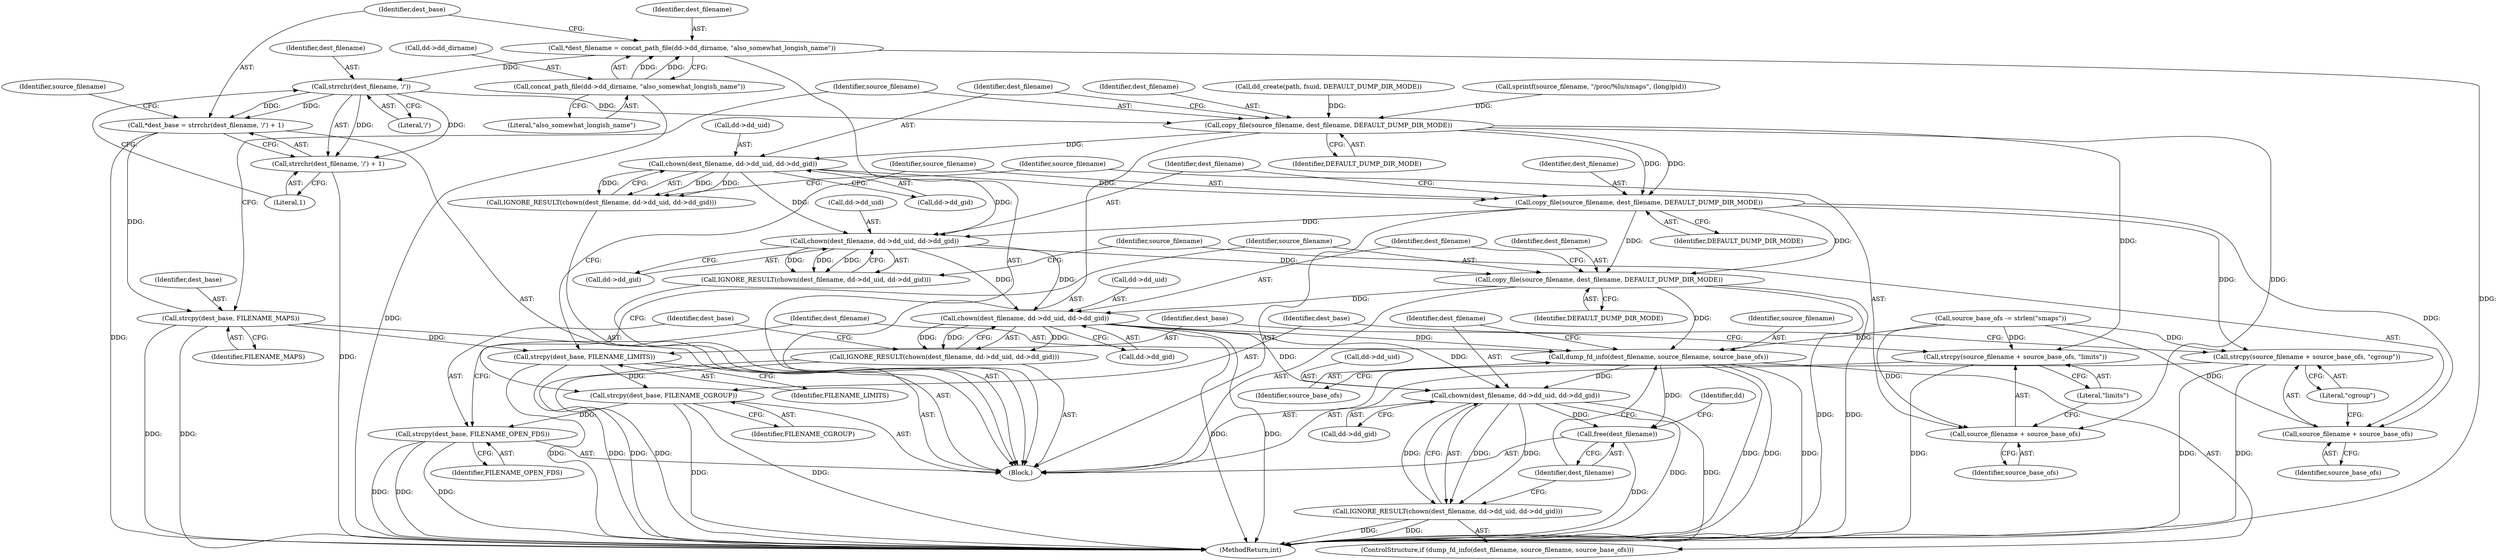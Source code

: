 digraph "0_abrt_80408e9e24a1c10f85fd969e1853e0f192157f92_0@API" {
"1000668" [label="(Call,strrchr(dest_filename, '/'))"];
"1000657" [label="(Call,*dest_filename = concat_path_file(dd->dd_dirname, \"also_somewhat_longish_name\"))"];
"1000659" [label="(Call,concat_path_file(dd->dd_dirname, \"also_somewhat_longish_name\"))"];
"1000665" [label="(Call,*dest_base = strrchr(dest_filename, '/') + 1)"];
"1000677" [label="(Call,strcpy(dest_base, FILENAME_MAPS))"];
"1000698" [label="(Call,strcpy(dest_base, FILENAME_LIMITS))"];
"1000719" [label="(Call,strcpy(dest_base, FILENAME_CGROUP))"];
"1000735" [label="(Call,strcpy(dest_base, FILENAME_OPEN_FDS))"];
"1000667" [label="(Call,strrchr(dest_filename, '/') + 1)"];
"1000680" [label="(Call,copy_file(source_filename, dest_filename, DEFAULT_DUMP_DIR_MODE))"];
"1000685" [label="(Call,chown(dest_filename, dd->dd_uid, dd->dd_gid))"];
"1000684" [label="(Call,IGNORE_RESULT(chown(dest_filename, dd->dd_uid, dd->dd_gid)))"];
"1000701" [label="(Call,copy_file(source_filename, dest_filename, DEFAULT_DUMP_DIR_MODE))"];
"1000706" [label="(Call,chown(dest_filename, dd->dd_uid, dd->dd_gid))"];
"1000705" [label="(Call,IGNORE_RESULT(chown(dest_filename, dd->dd_uid, dd->dd_gid)))"];
"1000722" [label="(Call,copy_file(source_filename, dest_filename, DEFAULT_DUMP_DIR_MODE))"];
"1000727" [label="(Call,chown(dest_filename, dd->dd_uid, dd->dd_gid))"];
"1000726" [label="(Call,IGNORE_RESULT(chown(dest_filename, dd->dd_uid, dd->dd_gid)))"];
"1000739" [label="(Call,dump_fd_info(dest_filename, source_filename, source_base_ofs))"];
"1000744" [label="(Call,chown(dest_filename, dd->dd_uid, dd->dd_gid))"];
"1000743" [label="(Call,IGNORE_RESULT(chown(dest_filename, dd->dd_uid, dd->dd_gid)))"];
"1000752" [label="(Call,free(dest_filename))"];
"1000714" [label="(Call,strcpy(source_filename + source_base_ofs, \"cgroup\"))"];
"1000715" [label="(Call,source_filename + source_base_ofs)"];
"1000693" [label="(Call,strcpy(source_filename + source_base_ofs, \"limits\"))"];
"1000694" [label="(Call,source_filename + source_base_ofs)"];
"1000708" [label="(Call,dd->dd_uid)"];
"1000726" [label="(Call,IGNORE_RESULT(chown(dest_filename, dd->dd_uid, dd->dd_gid)))"];
"1000704" [label="(Identifier,DEFAULT_DUMP_DIR_MODE)"];
"1000695" [label="(Identifier,source_filename)"];
"1000687" [label="(Call,dd->dd_uid)"];
"1000728" [label="(Identifier,dest_filename)"];
"1000716" [label="(Identifier,source_filename)"];
"1000677" [label="(Call,strcpy(dest_base, FILENAME_MAPS))"];
"1000753" [label="(Identifier,dest_filename)"];
"1000736" [label="(Identifier,dest_base)"];
"1000623" [label="(Block,)"];
"1000720" [label="(Identifier,dest_base)"];
"1000682" [label="(Identifier,dest_filename)"];
"1000719" [label="(Call,strcpy(dest_base, FILENAME_CGROUP))"];
"1000707" [label="(Identifier,dest_filename)"];
"1000715" [label="(Call,source_filename + source_base_ofs)"];
"1000671" [label="(Literal,1)"];
"1000658" [label="(Identifier,dest_filename)"];
"1000706" [label="(Call,chown(dest_filename, dd->dd_uid, dd->dd_gid))"];
"1000724" [label="(Identifier,dest_filename)"];
"1000739" [label="(Call,dump_fd_info(dest_filename, source_filename, source_base_ofs))"];
"1000617" [label="(Call,dd_create(path, fsuid, DEFAULT_DUMP_DIR_MODE))"];
"1000729" [label="(Call,dd->dd_uid)"];
"1000696" [label="(Identifier,source_base_ofs)"];
"1000693" [label="(Call,strcpy(source_filename + source_base_ofs, \"limits\"))"];
"1000740" [label="(Identifier,dest_filename)"];
"1000705" [label="(Call,IGNORE_RESULT(chown(dest_filename, dd->dd_uid, dd->dd_gid)))"];
"1000727" [label="(Call,chown(dest_filename, dd->dd_uid, dd->dd_gid))"];
"1000718" [label="(Literal,\"cgroup\")"];
"1000678" [label="(Identifier,dest_base)"];
"1000717" [label="(Identifier,source_base_ofs)"];
"1000670" [label="(Literal,'/')"];
"1000694" [label="(Call,source_filename + source_base_ofs)"];
"1000744" [label="(Call,chown(dest_filename, dd->dd_uid, dd->dd_gid))"];
"1000755" [label="(Identifier,dd)"];
"1000725" [label="(Identifier,DEFAULT_DUMP_DIR_MODE)"];
"1001168" [label="(MethodReturn,int)"];
"1000685" [label="(Call,chown(dest_filename, dd->dd_uid, dd->dd_gid))"];
"1000646" [label="(Call,sprintf(source_filename, \"/proc/%lu/smaps\", (long)pid))"];
"1000702" [label="(Identifier,source_filename)"];
"1000737" [label="(Identifier,FILENAME_OPEN_FDS)"];
"1000657" [label="(Call,*dest_filename = concat_path_file(dd->dd_dirname, \"also_somewhat_longish_name\"))"];
"1000681" [label="(Identifier,source_filename)"];
"1000701" [label="(Call,copy_file(source_filename, dest_filename, DEFAULT_DUMP_DIR_MODE))"];
"1000700" [label="(Identifier,FILENAME_LIMITS)"];
"1000732" [label="(Call,dd->dd_gid)"];
"1000669" [label="(Identifier,dest_filename)"];
"1000663" [label="(Literal,\"also_somewhat_longish_name\")"];
"1000680" [label="(Call,copy_file(source_filename, dest_filename, DEFAULT_DUMP_DIR_MODE))"];
"1000686" [label="(Identifier,dest_filename)"];
"1000684" [label="(Call,IGNORE_RESULT(chown(dest_filename, dd->dd_uid, dd->dd_gid)))"];
"1000752" [label="(Call,free(dest_filename))"];
"1000666" [label="(Identifier,dest_base)"];
"1000679" [label="(Identifier,FILENAME_MAPS)"];
"1000683" [label="(Identifier,DEFAULT_DUMP_DIR_MODE)"];
"1000652" [label="(Call,source_base_ofs -= strlen(\"smaps\"))"];
"1000746" [label="(Call,dd->dd_uid)"];
"1000659" [label="(Call,concat_path_file(dd->dd_dirname, \"also_somewhat_longish_name\"))"];
"1000738" [label="(ControlStructure,if (dump_fd_info(dest_filename, source_filename, source_base_ofs)))"];
"1000749" [label="(Call,dd->dd_gid)"];
"1000741" [label="(Identifier,source_filename)"];
"1000711" [label="(Call,dd->dd_gid)"];
"1000668" [label="(Call,strrchr(dest_filename, '/'))"];
"1000735" [label="(Call,strcpy(dest_base, FILENAME_OPEN_FDS))"];
"1000722" [label="(Call,copy_file(source_filename, dest_filename, DEFAULT_DUMP_DIR_MODE))"];
"1000723" [label="(Identifier,source_filename)"];
"1000660" [label="(Call,dd->dd_dirname)"];
"1000699" [label="(Identifier,dest_base)"];
"1000703" [label="(Identifier,dest_filename)"];
"1000742" [label="(Identifier,source_base_ofs)"];
"1000714" [label="(Call,strcpy(source_filename + source_base_ofs, \"cgroup\"))"];
"1000665" [label="(Call,*dest_base = strrchr(dest_filename, '/') + 1)"];
"1000697" [label="(Literal,\"limits\")"];
"1000674" [label="(Identifier,source_filename)"];
"1000721" [label="(Identifier,FILENAME_CGROUP)"];
"1000690" [label="(Call,dd->dd_gid)"];
"1000667" [label="(Call,strrchr(dest_filename, '/') + 1)"];
"1000745" [label="(Identifier,dest_filename)"];
"1000743" [label="(Call,IGNORE_RESULT(chown(dest_filename, dd->dd_uid, dd->dd_gid)))"];
"1000698" [label="(Call,strcpy(dest_base, FILENAME_LIMITS))"];
"1000668" -> "1000667"  [label="AST: "];
"1000668" -> "1000670"  [label="CFG: "];
"1000669" -> "1000668"  [label="AST: "];
"1000670" -> "1000668"  [label="AST: "];
"1000671" -> "1000668"  [label="CFG: "];
"1000668" -> "1000665"  [label="DDG: "];
"1000668" -> "1000665"  [label="DDG: "];
"1000668" -> "1000667"  [label="DDG: "];
"1000668" -> "1000667"  [label="DDG: "];
"1000657" -> "1000668"  [label="DDG: "];
"1000668" -> "1000680"  [label="DDG: "];
"1000657" -> "1000623"  [label="AST: "];
"1000657" -> "1000659"  [label="CFG: "];
"1000658" -> "1000657"  [label="AST: "];
"1000659" -> "1000657"  [label="AST: "];
"1000666" -> "1000657"  [label="CFG: "];
"1000657" -> "1001168"  [label="DDG: "];
"1000659" -> "1000657"  [label="DDG: "];
"1000659" -> "1000657"  [label="DDG: "];
"1000659" -> "1000663"  [label="CFG: "];
"1000660" -> "1000659"  [label="AST: "];
"1000663" -> "1000659"  [label="AST: "];
"1000659" -> "1001168"  [label="DDG: "];
"1000665" -> "1000623"  [label="AST: "];
"1000665" -> "1000667"  [label="CFG: "];
"1000666" -> "1000665"  [label="AST: "];
"1000667" -> "1000665"  [label="AST: "];
"1000674" -> "1000665"  [label="CFG: "];
"1000665" -> "1001168"  [label="DDG: "];
"1000665" -> "1000677"  [label="DDG: "];
"1000677" -> "1000623"  [label="AST: "];
"1000677" -> "1000679"  [label="CFG: "];
"1000678" -> "1000677"  [label="AST: "];
"1000679" -> "1000677"  [label="AST: "];
"1000681" -> "1000677"  [label="CFG: "];
"1000677" -> "1001168"  [label="DDG: "];
"1000677" -> "1001168"  [label="DDG: "];
"1000677" -> "1000698"  [label="DDG: "];
"1000698" -> "1000623"  [label="AST: "];
"1000698" -> "1000700"  [label="CFG: "];
"1000699" -> "1000698"  [label="AST: "];
"1000700" -> "1000698"  [label="AST: "];
"1000702" -> "1000698"  [label="CFG: "];
"1000698" -> "1001168"  [label="DDG: "];
"1000698" -> "1001168"  [label="DDG: "];
"1000698" -> "1000719"  [label="DDG: "];
"1000719" -> "1000623"  [label="AST: "];
"1000719" -> "1000721"  [label="CFG: "];
"1000720" -> "1000719"  [label="AST: "];
"1000721" -> "1000719"  [label="AST: "];
"1000723" -> "1000719"  [label="CFG: "];
"1000719" -> "1001168"  [label="DDG: "];
"1000719" -> "1001168"  [label="DDG: "];
"1000719" -> "1000735"  [label="DDG: "];
"1000735" -> "1000623"  [label="AST: "];
"1000735" -> "1000737"  [label="CFG: "];
"1000736" -> "1000735"  [label="AST: "];
"1000737" -> "1000735"  [label="AST: "];
"1000740" -> "1000735"  [label="CFG: "];
"1000735" -> "1001168"  [label="DDG: "];
"1000735" -> "1001168"  [label="DDG: "];
"1000735" -> "1001168"  [label="DDG: "];
"1000667" -> "1000671"  [label="CFG: "];
"1000671" -> "1000667"  [label="AST: "];
"1000667" -> "1001168"  [label="DDG: "];
"1000680" -> "1000623"  [label="AST: "];
"1000680" -> "1000683"  [label="CFG: "];
"1000681" -> "1000680"  [label="AST: "];
"1000682" -> "1000680"  [label="AST: "];
"1000683" -> "1000680"  [label="AST: "];
"1000686" -> "1000680"  [label="CFG: "];
"1000646" -> "1000680"  [label="DDG: "];
"1000617" -> "1000680"  [label="DDG: "];
"1000680" -> "1000685"  [label="DDG: "];
"1000680" -> "1000693"  [label="DDG: "];
"1000680" -> "1000694"  [label="DDG: "];
"1000680" -> "1000701"  [label="DDG: "];
"1000680" -> "1000701"  [label="DDG: "];
"1000685" -> "1000684"  [label="AST: "];
"1000685" -> "1000690"  [label="CFG: "];
"1000686" -> "1000685"  [label="AST: "];
"1000687" -> "1000685"  [label="AST: "];
"1000690" -> "1000685"  [label="AST: "];
"1000684" -> "1000685"  [label="CFG: "];
"1000685" -> "1000684"  [label="DDG: "];
"1000685" -> "1000684"  [label="DDG: "];
"1000685" -> "1000684"  [label="DDG: "];
"1000685" -> "1000701"  [label="DDG: "];
"1000685" -> "1000706"  [label="DDG: "];
"1000685" -> "1000706"  [label="DDG: "];
"1000684" -> "1000623"  [label="AST: "];
"1000695" -> "1000684"  [label="CFG: "];
"1000701" -> "1000623"  [label="AST: "];
"1000701" -> "1000704"  [label="CFG: "];
"1000702" -> "1000701"  [label="AST: "];
"1000703" -> "1000701"  [label="AST: "];
"1000704" -> "1000701"  [label="AST: "];
"1000707" -> "1000701"  [label="CFG: "];
"1000701" -> "1000706"  [label="DDG: "];
"1000701" -> "1000714"  [label="DDG: "];
"1000701" -> "1000715"  [label="DDG: "];
"1000701" -> "1000722"  [label="DDG: "];
"1000701" -> "1000722"  [label="DDG: "];
"1000706" -> "1000705"  [label="AST: "];
"1000706" -> "1000711"  [label="CFG: "];
"1000707" -> "1000706"  [label="AST: "];
"1000708" -> "1000706"  [label="AST: "];
"1000711" -> "1000706"  [label="AST: "];
"1000705" -> "1000706"  [label="CFG: "];
"1000706" -> "1000705"  [label="DDG: "];
"1000706" -> "1000705"  [label="DDG: "];
"1000706" -> "1000705"  [label="DDG: "];
"1000706" -> "1000722"  [label="DDG: "];
"1000706" -> "1000727"  [label="DDG: "];
"1000706" -> "1000727"  [label="DDG: "];
"1000705" -> "1000623"  [label="AST: "];
"1000716" -> "1000705"  [label="CFG: "];
"1000722" -> "1000623"  [label="AST: "];
"1000722" -> "1000725"  [label="CFG: "];
"1000723" -> "1000722"  [label="AST: "];
"1000724" -> "1000722"  [label="AST: "];
"1000725" -> "1000722"  [label="AST: "];
"1000728" -> "1000722"  [label="CFG: "];
"1000722" -> "1001168"  [label="DDG: "];
"1000722" -> "1001168"  [label="DDG: "];
"1000722" -> "1000727"  [label="DDG: "];
"1000722" -> "1000739"  [label="DDG: "];
"1000727" -> "1000726"  [label="AST: "];
"1000727" -> "1000732"  [label="CFG: "];
"1000728" -> "1000727"  [label="AST: "];
"1000729" -> "1000727"  [label="AST: "];
"1000732" -> "1000727"  [label="AST: "];
"1000726" -> "1000727"  [label="CFG: "];
"1000727" -> "1001168"  [label="DDG: "];
"1000727" -> "1001168"  [label="DDG: "];
"1000727" -> "1000726"  [label="DDG: "];
"1000727" -> "1000726"  [label="DDG: "];
"1000727" -> "1000726"  [label="DDG: "];
"1000727" -> "1000739"  [label="DDG: "];
"1000727" -> "1000744"  [label="DDG: "];
"1000727" -> "1000744"  [label="DDG: "];
"1000726" -> "1000623"  [label="AST: "];
"1000736" -> "1000726"  [label="CFG: "];
"1000726" -> "1001168"  [label="DDG: "];
"1000726" -> "1001168"  [label="DDG: "];
"1000739" -> "1000738"  [label="AST: "];
"1000739" -> "1000742"  [label="CFG: "];
"1000740" -> "1000739"  [label="AST: "];
"1000741" -> "1000739"  [label="AST: "];
"1000742" -> "1000739"  [label="AST: "];
"1000745" -> "1000739"  [label="CFG: "];
"1000753" -> "1000739"  [label="CFG: "];
"1000739" -> "1001168"  [label="DDG: "];
"1000739" -> "1001168"  [label="DDG: "];
"1000739" -> "1001168"  [label="DDG: "];
"1000652" -> "1000739"  [label="DDG: "];
"1000739" -> "1000744"  [label="DDG: "];
"1000739" -> "1000752"  [label="DDG: "];
"1000744" -> "1000743"  [label="AST: "];
"1000744" -> "1000749"  [label="CFG: "];
"1000745" -> "1000744"  [label="AST: "];
"1000746" -> "1000744"  [label="AST: "];
"1000749" -> "1000744"  [label="AST: "];
"1000743" -> "1000744"  [label="CFG: "];
"1000744" -> "1001168"  [label="DDG: "];
"1000744" -> "1001168"  [label="DDG: "];
"1000744" -> "1000743"  [label="DDG: "];
"1000744" -> "1000743"  [label="DDG: "];
"1000744" -> "1000743"  [label="DDG: "];
"1000744" -> "1000752"  [label="DDG: "];
"1000743" -> "1000738"  [label="AST: "];
"1000753" -> "1000743"  [label="CFG: "];
"1000743" -> "1001168"  [label="DDG: "];
"1000743" -> "1001168"  [label="DDG: "];
"1000752" -> "1000623"  [label="AST: "];
"1000752" -> "1000753"  [label="CFG: "];
"1000753" -> "1000752"  [label="AST: "];
"1000755" -> "1000752"  [label="CFG: "];
"1000752" -> "1001168"  [label="DDG: "];
"1000714" -> "1000623"  [label="AST: "];
"1000714" -> "1000718"  [label="CFG: "];
"1000715" -> "1000714"  [label="AST: "];
"1000718" -> "1000714"  [label="AST: "];
"1000720" -> "1000714"  [label="CFG: "];
"1000714" -> "1001168"  [label="DDG: "];
"1000714" -> "1001168"  [label="DDG: "];
"1000652" -> "1000714"  [label="DDG: "];
"1000715" -> "1000717"  [label="CFG: "];
"1000716" -> "1000715"  [label="AST: "];
"1000717" -> "1000715"  [label="AST: "];
"1000718" -> "1000715"  [label="CFG: "];
"1000652" -> "1000715"  [label="DDG: "];
"1000693" -> "1000623"  [label="AST: "];
"1000693" -> "1000697"  [label="CFG: "];
"1000694" -> "1000693"  [label="AST: "];
"1000697" -> "1000693"  [label="AST: "];
"1000699" -> "1000693"  [label="CFG: "];
"1000693" -> "1001168"  [label="DDG: "];
"1000652" -> "1000693"  [label="DDG: "];
"1000694" -> "1000696"  [label="CFG: "];
"1000695" -> "1000694"  [label="AST: "];
"1000696" -> "1000694"  [label="AST: "];
"1000697" -> "1000694"  [label="CFG: "];
"1000652" -> "1000694"  [label="DDG: "];
}
